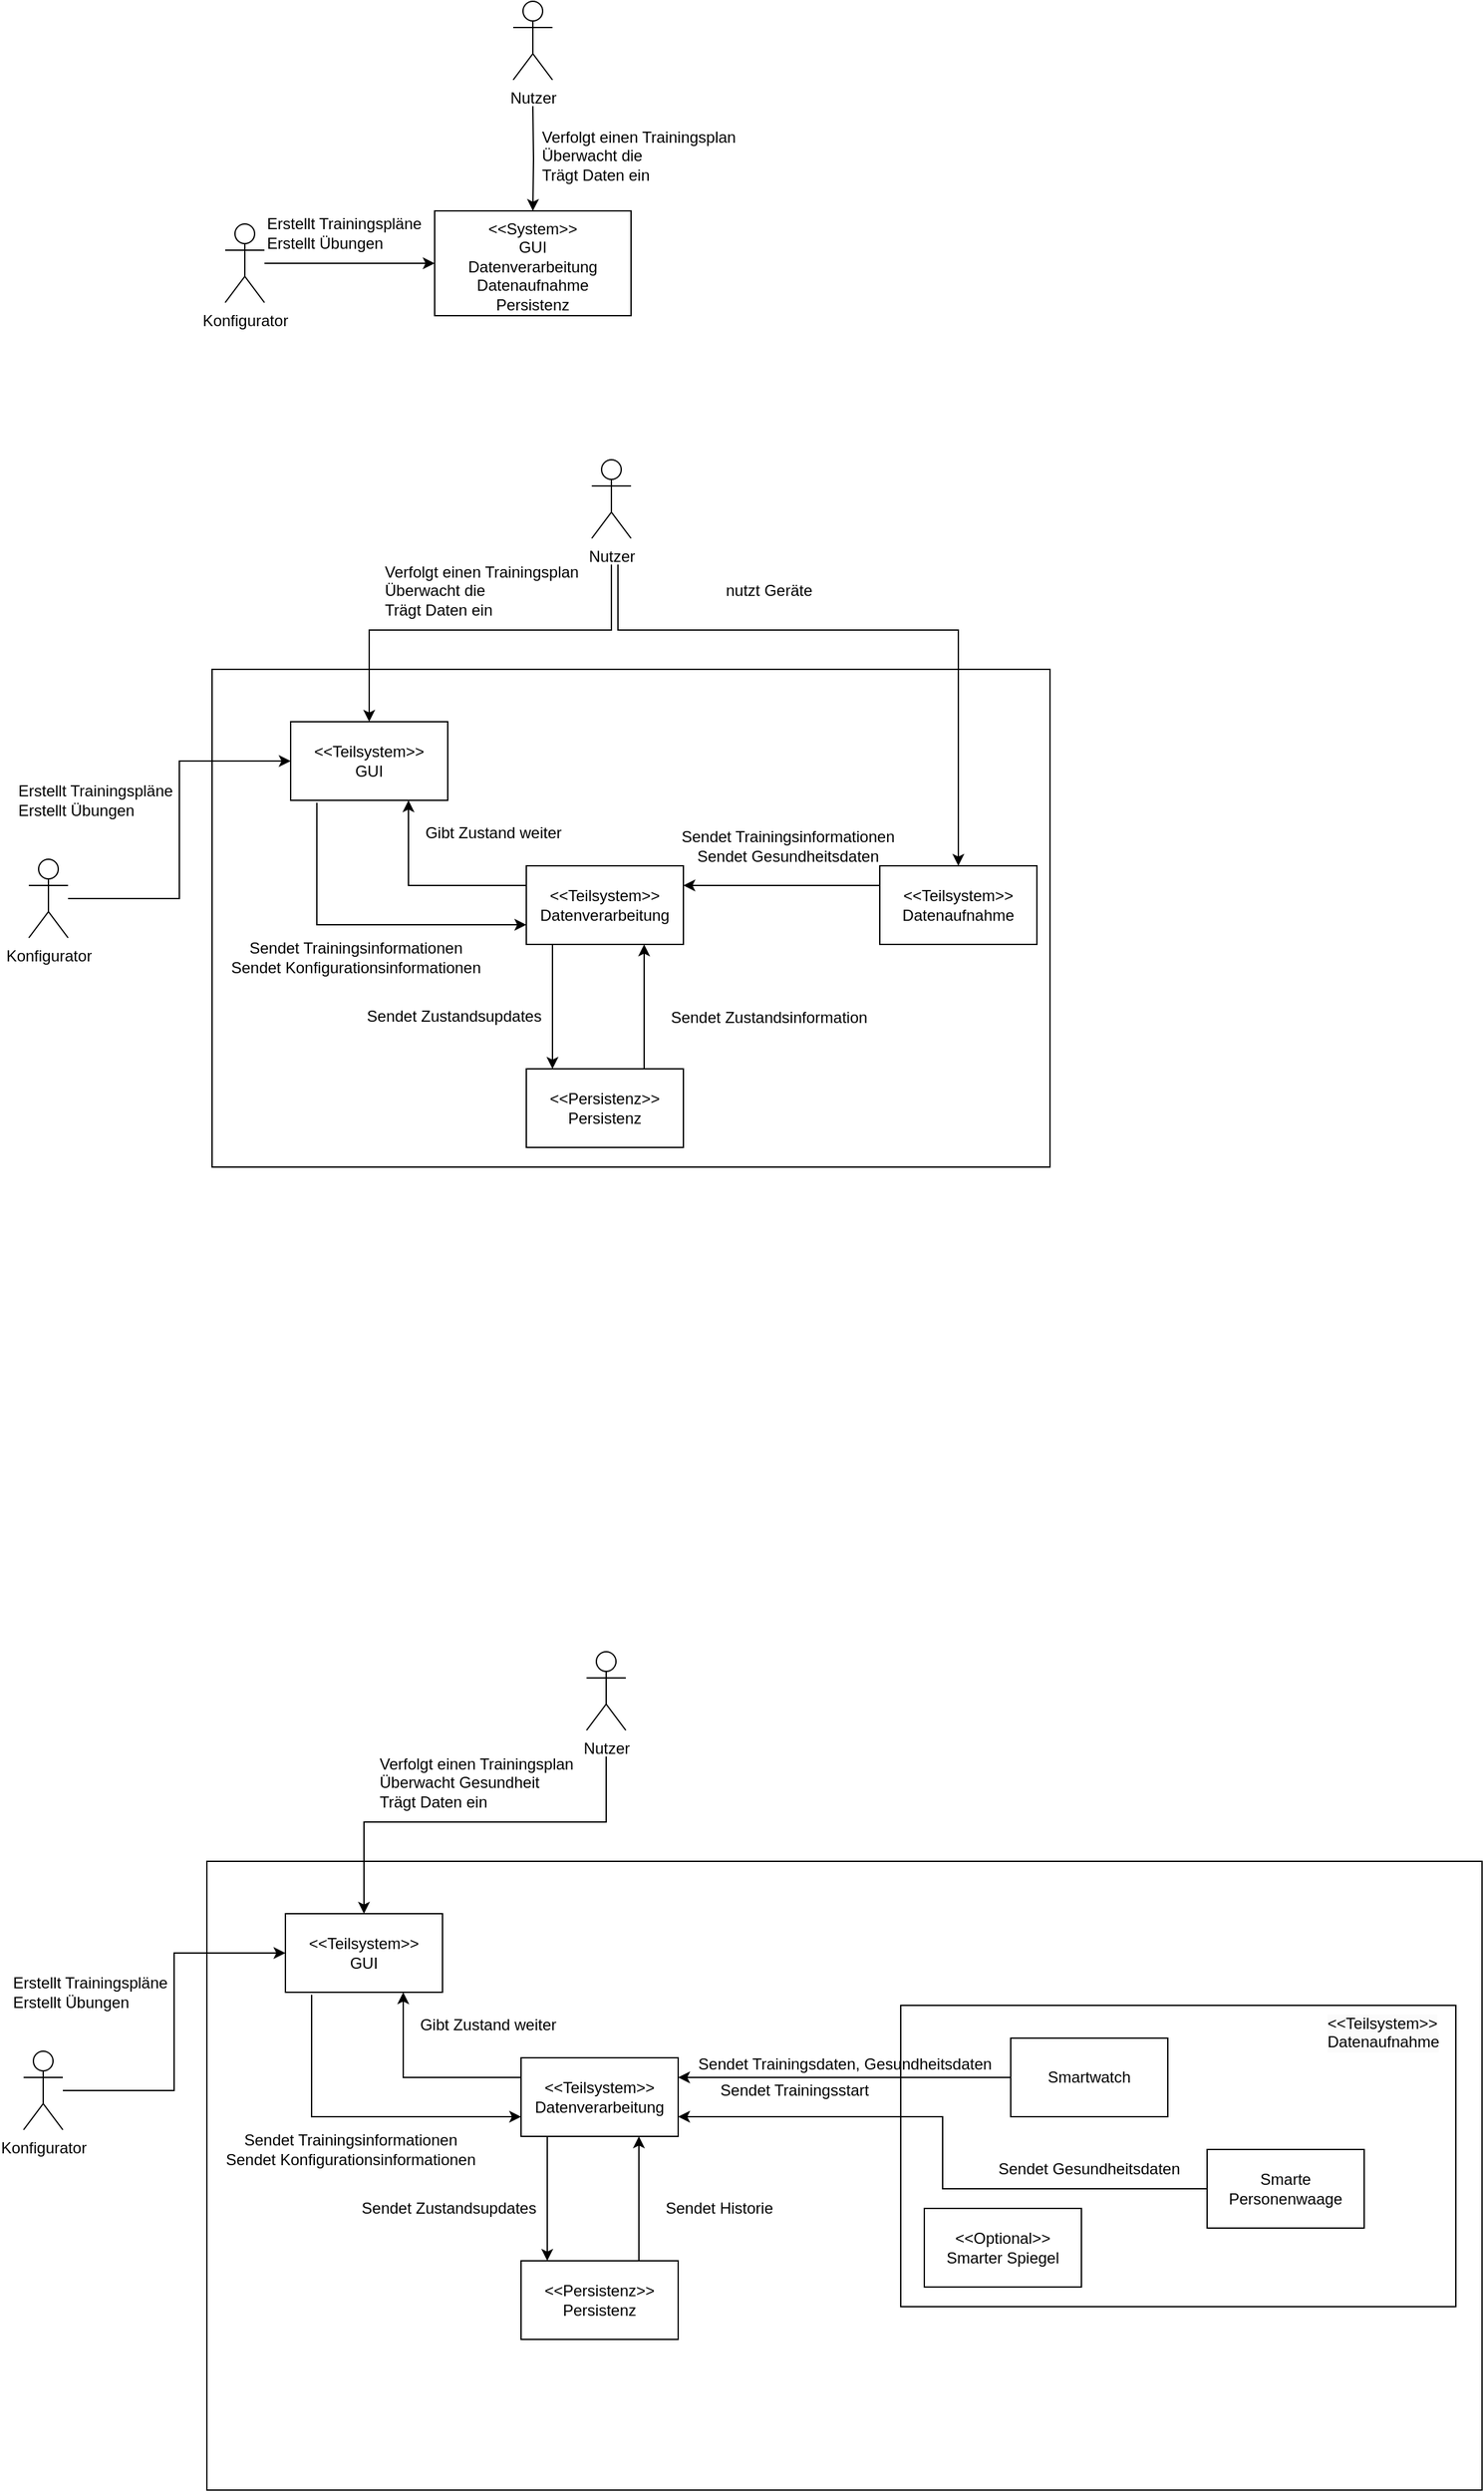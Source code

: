 <mxfile version="26.0.9">
  <diagram name="Page-1" id="6ju0B2Q9NQIPtbjr63Oo">
    <mxGraphModel dx="-323" dy="1734" grid="1" gridSize="10" guides="1" tooltips="1" connect="1" arrows="1" fold="1" page="1" pageScale="1" pageWidth="827" pageHeight="1169" math="0" shadow="0">
      <root>
        <mxCell id="0" />
        <mxCell id="1" parent="0" />
        <mxCell id="EgqKoH650ESNxZTyxygC-1" value="" style="edgeStyle=orthogonalEdgeStyle;rounded=0;orthogonalLoop=1;jettySize=auto;html=1;entryX=0.5;entryY=0;entryDx=0;entryDy=0;" parent="1" target="EgqKoH650ESNxZTyxygC-8" edge="1">
          <mxGeometry relative="1" as="geometry">
            <mxPoint x="1295" y="-730" as="sourcePoint" />
            <Array as="points">
              <mxPoint x="1295" y="-680" />
              <mxPoint x="1110" y="-680" />
            </Array>
          </mxGeometry>
        </mxCell>
        <mxCell id="EgqKoH650ESNxZTyxygC-2" value="Nutzer" style="shape=umlActor;verticalLabelPosition=bottom;verticalAlign=top;html=1;outlineConnect=0;" parent="1" vertex="1">
          <mxGeometry x="1280" y="-810" width="30" height="60" as="geometry" />
        </mxCell>
        <mxCell id="EgqKoH650ESNxZTyxygC-3" value="" style="whiteSpace=wrap;html=1;verticalAlign=top;fillColor=none;" parent="1" vertex="1">
          <mxGeometry x="990" y="-650" width="640" height="380" as="geometry" />
        </mxCell>
        <mxCell id="EgqKoH650ESNxZTyxygC-4" value="" style="edgeStyle=orthogonalEdgeStyle;rounded=0;orthogonalLoop=1;jettySize=auto;html=1;entryX=0;entryY=0.5;entryDx=0;entryDy=0;" parent="1" source="EgqKoH650ESNxZTyxygC-5" target="EgqKoH650ESNxZTyxygC-8" edge="1">
          <mxGeometry relative="1" as="geometry" />
        </mxCell>
        <mxCell id="EgqKoH650ESNxZTyxygC-5" value="Konfigurator" style="shape=umlActor;verticalLabelPosition=bottom;verticalAlign=top;html=1;outlineConnect=0;" parent="1" vertex="1">
          <mxGeometry x="850" y="-505" width="30" height="60" as="geometry" />
        </mxCell>
        <mxCell id="EgqKoH650ESNxZTyxygC-6" value="Verfolgt einen Trainingsplan&lt;div&gt;Überwacht die&amp;nbsp;&amp;nbsp;&lt;/div&gt;&lt;div&gt;Trägt Daten ein&lt;/div&gt;" style="text;html=1;align=left;verticalAlign=middle;resizable=0;points=[];autosize=1;strokeColor=none;fillColor=none;" parent="1" vertex="1">
          <mxGeometry x="1120" y="-740" width="170" height="60" as="geometry" />
        </mxCell>
        <mxCell id="EgqKoH650ESNxZTyxygC-7" value="Erstellt Trainingspläne&lt;div&gt;Erstellt Übungen&lt;/div&gt;" style="text;html=1;align=left;verticalAlign=middle;resizable=0;points=[];autosize=1;strokeColor=none;fillColor=none;" parent="1" vertex="1">
          <mxGeometry x="840" y="-570" width="140" height="40" as="geometry" />
        </mxCell>
        <mxCell id="EgqKoH650ESNxZTyxygC-8" value="&amp;lt;&amp;lt;Teilsystem&amp;gt;&amp;gt;&lt;div&gt;GUI&lt;/div&gt;" style="rounded=0;whiteSpace=wrap;html=1;" parent="1" vertex="1">
          <mxGeometry x="1050" y="-610" width="120" height="60" as="geometry" />
        </mxCell>
        <mxCell id="0BH80-RYp5Z6LtkO340--3" value="" style="edgeStyle=orthogonalEdgeStyle;rounded=0;orthogonalLoop=1;jettySize=auto;html=1;" parent="1" edge="1">
          <mxGeometry relative="1" as="geometry">
            <mxPoint x="1250" y="-440" as="sourcePoint" />
            <mxPoint x="1250" y="-345" as="targetPoint" />
            <Array as="points">
              <mxPoint x="1250" y="-470" />
              <mxPoint x="1250" y="-315" />
            </Array>
          </mxGeometry>
        </mxCell>
        <mxCell id="EgqKoH650ESNxZTyxygC-9" value="&amp;lt;&amp;lt;Teilsystem&amp;gt;&amp;gt;&lt;div&gt;Datenverarbeitung&lt;/div&gt;" style="rounded=0;whiteSpace=wrap;html=1;" parent="1" vertex="1">
          <mxGeometry x="1230" y="-500" width="120" height="60" as="geometry" />
        </mxCell>
        <mxCell id="EgqKoH650ESNxZTyxygC-10" value="&amp;lt;&amp;lt;Teilsystem&amp;gt;&amp;gt;&lt;div&gt;Datenaufnahme&lt;/div&gt;" style="rounded=0;whiteSpace=wrap;html=1;" parent="1" vertex="1">
          <mxGeometry x="1500" y="-500" width="120" height="60" as="geometry" />
        </mxCell>
        <mxCell id="EgqKoH650ESNxZTyxygC-11" value="" style="endArrow=classic;html=1;rounded=0;exitX=0.167;exitY=1.031;exitDx=0;exitDy=0;exitPerimeter=0;entryX=0;entryY=0.75;entryDx=0;entryDy=0;edgeStyle=orthogonalEdgeStyle;" parent="1" source="EgqKoH650ESNxZTyxygC-8" target="EgqKoH650ESNxZTyxygC-9" edge="1">
          <mxGeometry width="50" height="50" relative="1" as="geometry">
            <mxPoint x="1190" y="-580" as="sourcePoint" />
            <mxPoint x="1240" y="-630" as="targetPoint" />
            <Array as="points">
              <mxPoint x="1070" y="-455" />
            </Array>
          </mxGeometry>
        </mxCell>
        <mxCell id="EgqKoH650ESNxZTyxygC-13" value="" style="edgeStyle=orthogonalEdgeStyle;rounded=0;orthogonalLoop=1;jettySize=auto;html=1;" parent="1" target="EgqKoH650ESNxZTyxygC-15" edge="1">
          <mxGeometry relative="1" as="geometry">
            <mxPoint x="1235" y="-1080" as="sourcePoint" />
          </mxGeometry>
        </mxCell>
        <mxCell id="EgqKoH650ESNxZTyxygC-14" value="Nutzer" style="shape=umlActor;verticalLabelPosition=bottom;verticalAlign=top;html=1;outlineConnect=0;" parent="1" vertex="1">
          <mxGeometry x="1220" y="-1160" width="30" height="60" as="geometry" />
        </mxCell>
        <mxCell id="EgqKoH650ESNxZTyxygC-15" value="&amp;lt;&amp;lt;System&amp;gt;&amp;gt;&lt;div&gt;GUI&lt;/div&gt;&lt;div&gt;Datenverarbeitung&lt;/div&gt;&lt;div&gt;Datenaufnahme&lt;/div&gt;&lt;div&gt;Persistenz&lt;/div&gt;" style="whiteSpace=wrap;html=1;verticalAlign=top;" parent="1" vertex="1">
          <mxGeometry x="1160" y="-1000" width="150" height="80" as="geometry" />
        </mxCell>
        <mxCell id="EgqKoH650ESNxZTyxygC-16" value="" style="edgeStyle=orthogonalEdgeStyle;rounded=0;orthogonalLoop=1;jettySize=auto;html=1;" parent="1" source="EgqKoH650ESNxZTyxygC-17" target="EgqKoH650ESNxZTyxygC-15" edge="1">
          <mxGeometry relative="1" as="geometry" />
        </mxCell>
        <mxCell id="EgqKoH650ESNxZTyxygC-17" value="Konfigurator" style="shape=umlActor;verticalLabelPosition=bottom;verticalAlign=top;html=1;outlineConnect=0;" parent="1" vertex="1">
          <mxGeometry x="1000" y="-990" width="30" height="60" as="geometry" />
        </mxCell>
        <mxCell id="EgqKoH650ESNxZTyxygC-18" value="Verfolgt einen Trainingsplan&lt;div&gt;Überwacht die&amp;nbsp;&amp;nbsp;&lt;/div&gt;&lt;div&gt;Trägt Daten ein&lt;/div&gt;" style="text;html=1;align=left;verticalAlign=middle;resizable=0;points=[];autosize=1;strokeColor=none;fillColor=none;" parent="1" vertex="1">
          <mxGeometry x="1240" y="-1072" width="170" height="60" as="geometry" />
        </mxCell>
        <mxCell id="EgqKoH650ESNxZTyxygC-19" value="Erstellt Trainingspläne&lt;div&gt;Erstellt Übungen&lt;/div&gt;" style="text;html=1;align=left;verticalAlign=middle;resizable=0;points=[];autosize=1;strokeColor=none;fillColor=none;" parent="1" vertex="1">
          <mxGeometry x="1030" y="-1003" width="140" height="40" as="geometry" />
        </mxCell>
        <mxCell id="0BH80-RYp5Z6LtkO340--1" value="" style="endArrow=classic;html=1;rounded=0;exitX=0;exitY=0.25;exitDx=0;exitDy=0;entryX=0.75;entryY=1;entryDx=0;entryDy=0;edgeStyle=orthogonalEdgeStyle;" parent="1" source="EgqKoH650ESNxZTyxygC-9" target="EgqKoH650ESNxZTyxygC-8" edge="1">
          <mxGeometry width="50" height="50" relative="1" as="geometry">
            <mxPoint x="1160" y="-500" as="sourcePoint" />
            <mxPoint x="1210" y="-550" as="targetPoint" />
          </mxGeometry>
        </mxCell>
        <mxCell id="0BH80-RYp5Z6LtkO340--2" value="&lt;div&gt;&amp;lt;&amp;lt;Persistenz&amp;gt;&amp;gt;&lt;/div&gt;Persistenz" style="rounded=0;whiteSpace=wrap;html=1;" parent="1" vertex="1">
          <mxGeometry x="1230" y="-345" width="120" height="60" as="geometry" />
        </mxCell>
        <mxCell id="0BH80-RYp5Z6LtkO340--5" value="" style="endArrow=classic;html=1;rounded=0;exitX=0;exitY=0.25;exitDx=0;exitDy=0;entryX=1;entryY=0.25;entryDx=0;entryDy=0;" parent="1" source="EgqKoH650ESNxZTyxygC-10" target="EgqKoH650ESNxZTyxygC-9" edge="1">
          <mxGeometry width="50" height="50" relative="1" as="geometry">
            <mxPoint x="1160" y="-500" as="sourcePoint" />
            <mxPoint x="1210" y="-550" as="targetPoint" />
          </mxGeometry>
        </mxCell>
        <mxCell id="0BH80-RYp5Z6LtkO340--6" value="" style="endArrow=classic;html=1;rounded=0;entryX=0.5;entryY=0;entryDx=0;entryDy=0;edgeStyle=orthogonalEdgeStyle;" parent="1" target="EgqKoH650ESNxZTyxygC-10" edge="1">
          <mxGeometry width="50" height="50" relative="1" as="geometry">
            <mxPoint x="1300" y="-730" as="sourcePoint" />
            <mxPoint x="1210" y="-550" as="targetPoint" />
            <Array as="points">
              <mxPoint x="1300" y="-680" />
              <mxPoint x="1560" y="-680" />
            </Array>
          </mxGeometry>
        </mxCell>
        <mxCell id="reFjFxRNr1E1GnVXaoJB-3" value="nutzt Geräte" style="text;html=1;align=center;verticalAlign=middle;resizable=0;points=[];autosize=1;strokeColor=none;fillColor=none;" parent="1" vertex="1">
          <mxGeometry x="1370" y="-725" width="90" height="30" as="geometry" />
        </mxCell>
        <mxCell id="reFjFxRNr1E1GnVXaoJB-4" value="Sendet Trainingsinformationen&lt;div&gt;Sendet Gesundheitsdaten&lt;/div&gt;" style="text;html=1;align=center;verticalAlign=middle;whiteSpace=wrap;rounded=0;" parent="1" vertex="1">
          <mxGeometry x="1340" y="-540" width="180" height="50" as="geometry" />
        </mxCell>
        <mxCell id="reFjFxRNr1E1GnVXaoJB-5" value="" style="endArrow=classic;html=1;rounded=0;exitX=0.75;exitY=0;exitDx=0;exitDy=0;entryX=0.75;entryY=1;entryDx=0;entryDy=0;" parent="1" source="0BH80-RYp5Z6LtkO340--2" target="EgqKoH650ESNxZTyxygC-9" edge="1">
          <mxGeometry width="50" height="50" relative="1" as="geometry">
            <mxPoint x="1270" y="-370" as="sourcePoint" />
            <mxPoint x="1320" y="-420" as="targetPoint" />
          </mxGeometry>
        </mxCell>
        <mxCell id="reFjFxRNr1E1GnVXaoJB-6" value="Sendet Trainingsinformationen&lt;div&gt;Sendet Konfigurationsinformationen&lt;/div&gt;" style="text;html=1;align=center;verticalAlign=middle;whiteSpace=wrap;rounded=0;" parent="1" vertex="1">
          <mxGeometry x="1000" y="-450" width="200" height="40" as="geometry" />
        </mxCell>
        <mxCell id="reFjFxRNr1E1GnVXaoJB-7" value="Sendet Zustandsinformation" style="text;html=1;align=center;verticalAlign=middle;whiteSpace=wrap;rounded=0;" parent="1" vertex="1">
          <mxGeometry x="1332.5" y="-400" width="165" height="32.5" as="geometry" />
        </mxCell>
        <mxCell id="reFjFxRNr1E1GnVXaoJB-8" value="Gibt Zustand weiter" style="text;html=1;align=center;verticalAlign=middle;whiteSpace=wrap;rounded=0;" parent="1" vertex="1">
          <mxGeometry x="1150" y="-540" width="110" height="30" as="geometry" />
        </mxCell>
        <mxCell id="reFjFxRNr1E1GnVXaoJB-9" value="Sendet Zustandsupdates" style="text;html=1;align=center;verticalAlign=middle;whiteSpace=wrap;rounded=0;" parent="1" vertex="1">
          <mxGeometry x="1105" y="-400" width="140" height="30" as="geometry" />
        </mxCell>
        <mxCell id="reFjFxRNr1E1GnVXaoJB-11" value="" style="edgeStyle=orthogonalEdgeStyle;rounded=0;orthogonalLoop=1;jettySize=auto;html=1;entryX=0.5;entryY=0;entryDx=0;entryDy=0;" parent="1" target="reFjFxRNr1E1GnVXaoJB-18" edge="1">
          <mxGeometry relative="1" as="geometry">
            <mxPoint x="1291" y="180" as="sourcePoint" />
            <Array as="points">
              <mxPoint x="1291" y="230" />
              <mxPoint x="1106" y="230" />
            </Array>
          </mxGeometry>
        </mxCell>
        <mxCell id="reFjFxRNr1E1GnVXaoJB-12" value="Nutzer" style="shape=umlActor;verticalLabelPosition=bottom;verticalAlign=top;html=1;outlineConnect=0;" parent="1" vertex="1">
          <mxGeometry x="1276" y="100" width="30" height="60" as="geometry" />
        </mxCell>
        <mxCell id="reFjFxRNr1E1GnVXaoJB-13" value="" style="whiteSpace=wrap;html=1;verticalAlign=top;fillColor=none;" parent="1" vertex="1">
          <mxGeometry x="986" y="260" width="974" height="480" as="geometry" />
        </mxCell>
        <mxCell id="reFjFxRNr1E1GnVXaoJB-14" value="" style="edgeStyle=orthogonalEdgeStyle;rounded=0;orthogonalLoop=1;jettySize=auto;html=1;entryX=0;entryY=0.5;entryDx=0;entryDy=0;" parent="1" source="reFjFxRNr1E1GnVXaoJB-15" target="reFjFxRNr1E1GnVXaoJB-18" edge="1">
          <mxGeometry relative="1" as="geometry" />
        </mxCell>
        <mxCell id="reFjFxRNr1E1GnVXaoJB-15" value="Konfigurator" style="shape=umlActor;verticalLabelPosition=bottom;verticalAlign=top;html=1;outlineConnect=0;" parent="1" vertex="1">
          <mxGeometry x="846" y="405" width="30" height="60" as="geometry" />
        </mxCell>
        <mxCell id="reFjFxRNr1E1GnVXaoJB-16" value="Verfolgt einen Trainingsplan&lt;div&gt;Überwacht Gesundheit&amp;nbsp;&lt;/div&gt;&lt;div&gt;Trägt Daten ein&lt;/div&gt;" style="text;html=1;align=left;verticalAlign=middle;resizable=0;points=[];autosize=1;strokeColor=none;fillColor=none;" parent="1" vertex="1">
          <mxGeometry x="1116" y="170" width="170" height="60" as="geometry" />
        </mxCell>
        <mxCell id="reFjFxRNr1E1GnVXaoJB-17" value="Erstellt Trainingspläne&lt;div&gt;Erstellt Übungen&lt;/div&gt;" style="text;html=1;align=left;verticalAlign=middle;resizable=0;points=[];autosize=1;strokeColor=none;fillColor=none;" parent="1" vertex="1">
          <mxGeometry x="836" y="340" width="140" height="40" as="geometry" />
        </mxCell>
        <mxCell id="reFjFxRNr1E1GnVXaoJB-18" value="&amp;lt;&amp;lt;Teilsystem&amp;gt;&amp;gt;&lt;div&gt;GUI&lt;/div&gt;" style="rounded=0;whiteSpace=wrap;html=1;" parent="1" vertex="1">
          <mxGeometry x="1046" y="300" width="120" height="60" as="geometry" />
        </mxCell>
        <mxCell id="reFjFxRNr1E1GnVXaoJB-19" value="" style="edgeStyle=orthogonalEdgeStyle;rounded=0;orthogonalLoop=1;jettySize=auto;html=1;" parent="1" edge="1">
          <mxGeometry relative="1" as="geometry">
            <mxPoint x="1246" y="470" as="sourcePoint" />
            <mxPoint x="1246" y="565" as="targetPoint" />
            <Array as="points">
              <mxPoint x="1246" y="440" />
              <mxPoint x="1246" y="595" />
            </Array>
          </mxGeometry>
        </mxCell>
        <mxCell id="reFjFxRNr1E1GnVXaoJB-20" value="&amp;lt;&amp;lt;Teilsystem&amp;gt;&amp;gt;&lt;div&gt;Datenverarbeitung&lt;/div&gt;" style="rounded=0;whiteSpace=wrap;html=1;" parent="1" vertex="1">
          <mxGeometry x="1226" y="410" width="120" height="60" as="geometry" />
        </mxCell>
        <mxCell id="reFjFxRNr1E1GnVXaoJB-21" value="" style="rounded=0;whiteSpace=wrap;html=1;fillColor=none;" parent="1" vertex="1">
          <mxGeometry x="1516" y="370" width="424" height="230" as="geometry" />
        </mxCell>
        <mxCell id="reFjFxRNr1E1GnVXaoJB-22" value="" style="endArrow=classic;html=1;rounded=0;exitX=0.167;exitY=1.031;exitDx=0;exitDy=0;exitPerimeter=0;entryX=0;entryY=0.75;entryDx=0;entryDy=0;edgeStyle=orthogonalEdgeStyle;" parent="1" source="reFjFxRNr1E1GnVXaoJB-18" target="reFjFxRNr1E1GnVXaoJB-20" edge="1">
          <mxGeometry width="50" height="50" relative="1" as="geometry">
            <mxPoint x="1186" y="330" as="sourcePoint" />
            <mxPoint x="1236" y="280" as="targetPoint" />
            <Array as="points">
              <mxPoint x="1066" y="455" />
            </Array>
          </mxGeometry>
        </mxCell>
        <mxCell id="reFjFxRNr1E1GnVXaoJB-23" value="" style="endArrow=classic;html=1;rounded=0;exitX=0;exitY=0.25;exitDx=0;exitDy=0;entryX=0.75;entryY=1;entryDx=0;entryDy=0;edgeStyle=orthogonalEdgeStyle;" parent="1" source="reFjFxRNr1E1GnVXaoJB-20" target="reFjFxRNr1E1GnVXaoJB-18" edge="1">
          <mxGeometry width="50" height="50" relative="1" as="geometry">
            <mxPoint x="1156" y="410" as="sourcePoint" />
            <mxPoint x="1206" y="360" as="targetPoint" />
          </mxGeometry>
        </mxCell>
        <mxCell id="reFjFxRNr1E1GnVXaoJB-24" value="&lt;div&gt;&amp;lt;&amp;lt;Persistenz&amp;gt;&amp;gt;&lt;/div&gt;Persistenz" style="rounded=0;whiteSpace=wrap;html=1;" parent="1" vertex="1">
          <mxGeometry x="1226" y="565" width="120" height="60" as="geometry" />
        </mxCell>
        <mxCell id="reFjFxRNr1E1GnVXaoJB-29" value="" style="endArrow=classic;html=1;rounded=0;exitX=0.75;exitY=0;exitDx=0;exitDy=0;entryX=0.75;entryY=1;entryDx=0;entryDy=0;" parent="1" source="reFjFxRNr1E1GnVXaoJB-24" target="reFjFxRNr1E1GnVXaoJB-20" edge="1">
          <mxGeometry width="50" height="50" relative="1" as="geometry">
            <mxPoint x="1266" y="540" as="sourcePoint" />
            <mxPoint x="1316" y="490" as="targetPoint" />
          </mxGeometry>
        </mxCell>
        <mxCell id="reFjFxRNr1E1GnVXaoJB-30" value="Sendet Trainingsinformationen&lt;div&gt;Sendet Konfigurationsinformationen&lt;/div&gt;" style="text;html=1;align=center;verticalAlign=middle;whiteSpace=wrap;rounded=0;" parent="1" vertex="1">
          <mxGeometry x="996" y="460" width="200" height="40" as="geometry" />
        </mxCell>
        <mxCell id="reFjFxRNr1E1GnVXaoJB-31" value="Sendet Historie" style="text;html=1;align=center;verticalAlign=middle;whiteSpace=wrap;rounded=0;" parent="1" vertex="1">
          <mxGeometry x="1295" y="508.75" width="165" height="32.5" as="geometry" />
        </mxCell>
        <mxCell id="reFjFxRNr1E1GnVXaoJB-32" value="Gibt Zustand weiter" style="text;html=1;align=center;verticalAlign=middle;whiteSpace=wrap;rounded=0;" parent="1" vertex="1">
          <mxGeometry x="1146" y="370" width="110" height="30" as="geometry" />
        </mxCell>
        <mxCell id="reFjFxRNr1E1GnVXaoJB-33" value="Sendet Zustandsupdates" style="text;html=1;align=center;verticalAlign=middle;whiteSpace=wrap;rounded=0;" parent="1" vertex="1">
          <mxGeometry x="1101" y="510" width="140" height="30" as="geometry" />
        </mxCell>
        <mxCell id="reFjFxRNr1E1GnVXaoJB-34" value="&lt;span style=&quot;color: rgb(0, 0, 0); font-family: Helvetica; font-size: 12px; font-style: normal; font-variant-ligatures: normal; font-variant-caps: normal; font-weight: 400; letter-spacing: normal; orphans: 2; text-align: center; text-indent: 0px; text-transform: none; widows: 2; word-spacing: 0px; -webkit-text-stroke-width: 0px; white-space: normal; background-color: rgb(251, 251, 251); text-decoration-thickness: initial; text-decoration-style: initial; text-decoration-color: initial; display: inline !important; float: none;&quot;&gt;&amp;lt;&amp;lt;Teilsystem&amp;gt;&amp;gt;&lt;/span&gt;&lt;div style=&quot;forced-color-adjust: none; color: rgb(0, 0, 0); font-family: Helvetica; font-size: 12px; font-style: normal; font-variant-ligatures: normal; font-variant-caps: normal; font-weight: 400; letter-spacing: normal; orphans: 2; text-align: center; text-indent: 0px; text-transform: none; widows: 2; word-spacing: 0px; -webkit-text-stroke-width: 0px; white-space: normal; background-color: rgb(251, 251, 251); text-decoration-thickness: initial; text-decoration-style: initial; text-decoration-color: initial;&quot;&gt;Datenaufnahme&lt;/div&gt;" style="text;whiteSpace=wrap;html=1;" parent="1" vertex="1">
          <mxGeometry x="1840" y="370" width="120" height="50" as="geometry" />
        </mxCell>
        <mxCell id="reFjFxRNr1E1GnVXaoJB-35" value="Smartwatch" style="rounded=0;whiteSpace=wrap;html=1;" parent="1" vertex="1">
          <mxGeometry x="1600" y="395" width="120" height="60" as="geometry" />
        </mxCell>
        <mxCell id="reFjFxRNr1E1GnVXaoJB-36" value="Smarte Personenwaage" style="rounded=0;whiteSpace=wrap;html=1;" parent="1" vertex="1">
          <mxGeometry x="1750" y="480" width="120" height="60" as="geometry" />
        </mxCell>
        <mxCell id="reFjFxRNr1E1GnVXaoJB-37" value="&amp;lt;&amp;lt;Optional&amp;gt;&amp;gt;&lt;div&gt;Smarter Spiegel&lt;/div&gt;" style="rounded=0;whiteSpace=wrap;html=1;" parent="1" vertex="1">
          <mxGeometry x="1534" y="525" width="120" height="60" as="geometry" />
        </mxCell>
        <mxCell id="reFjFxRNr1E1GnVXaoJB-38" value="" style="endArrow=classic;html=1;rounded=0;exitX=0;exitY=0.5;exitDx=0;exitDy=0;entryX=1;entryY=0.75;entryDx=0;entryDy=0;edgeStyle=orthogonalEdgeStyle;" parent="1" source="reFjFxRNr1E1GnVXaoJB-36" target="reFjFxRNr1E1GnVXaoJB-20" edge="1">
          <mxGeometry width="50" height="50" relative="1" as="geometry">
            <mxPoint x="1550" y="470" as="sourcePoint" />
            <mxPoint x="1600" y="420" as="targetPoint" />
          </mxGeometry>
        </mxCell>
        <mxCell id="reFjFxRNr1E1GnVXaoJB-39" value="" style="endArrow=classic;html=1;rounded=0;exitX=0;exitY=0.5;exitDx=0;exitDy=0;entryX=1;entryY=0.25;entryDx=0;entryDy=0;" parent="1" source="reFjFxRNr1E1GnVXaoJB-35" target="reFjFxRNr1E1GnVXaoJB-20" edge="1">
          <mxGeometry width="50" height="50" relative="1" as="geometry">
            <mxPoint x="1550" y="470" as="sourcePoint" />
            <mxPoint x="1600" y="420" as="targetPoint" />
          </mxGeometry>
        </mxCell>
        <mxCell id="reFjFxRNr1E1GnVXaoJB-40" value="Sendet Trainingsdaten, Gesundheitsdaten" style="text;html=1;align=center;verticalAlign=middle;resizable=0;points=[];autosize=1;strokeColor=none;fillColor=none;" parent="1" vertex="1">
          <mxGeometry x="1348" y="400" width="250" height="30" as="geometry" />
        </mxCell>
        <mxCell id="reFjFxRNr1E1GnVXaoJB-42" value="Sendet Gesundheitsdaten" style="text;html=1;align=center;verticalAlign=middle;whiteSpace=wrap;rounded=0;" parent="1" vertex="1">
          <mxGeometry x="1575" y="480" width="170" height="30" as="geometry" />
        </mxCell>
        <mxCell id="lWojswj_FWIqFLFIk1C1-1" value="Sendet Trainingsstart" style="text;html=1;align=center;verticalAlign=middle;whiteSpace=wrap;rounded=0;" vertex="1" parent="1">
          <mxGeometry x="1360" y="420" width="150" height="30" as="geometry" />
        </mxCell>
      </root>
    </mxGraphModel>
  </diagram>
</mxfile>

